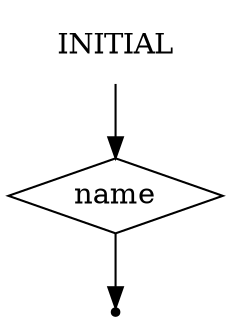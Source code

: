 digraph INITIAL {
    start [label=INITIAL shape=plaintext]
    A [label=name shape=diamond]
    end [label="" shape=point]
    start -> A
    A -> end
}